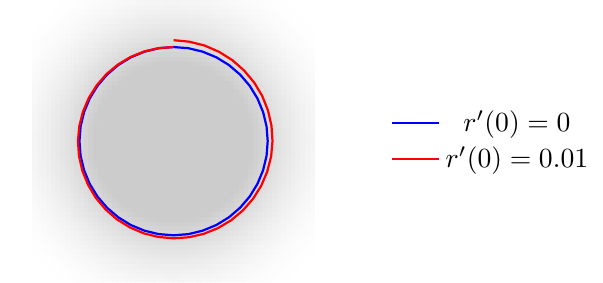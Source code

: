 \documentclass{standalone}

\usepackage{pgfplots}
\usepackage{tikz}
\usepackage{xcolor}

%used for drawing n(r)-Area
\definecolor{lGray}{gray}{0.8}
\definecolor{llGray}{gray}{0.9}
\usepgfplotslibrary{fillbetween}

\tikzset{
  ring shading/.code args={from #1 at #2 to #3 at #4}{
    \def\colin{#1}
    \def\radin{#2}
    \def\colout{#3}
    \def\radout{#4}
    \pgfmathsetmacro{\proportion}{\radin/\radout}
    \pgfmathsetmacro{\outer}{.8818cm}
    \pgfmathsetmacro{\inner}{.8818cm*\proportion}
    \pgfmathsetmacro{\innerlow}{\inner-0.01pt}
    \pgfdeclareradialshading{ring}{\pgfpoint{0cm}{0cm}}%
    {
      color(0pt)=(white);
      color(\innerlow)=(white);
      color(\inner)=(#1);
      color(\outer)=(#3)
    }
    \pgfkeysalso{/tikz/shading=ring}
  },
}

\begin{document}

\begin{tikzpicture}
    \begin{axis} [
          axis lines=none, 
          width=6cm, 
          axis equal,
          ticks = none,  
          legend style={at={(1.1,0.5)}, anchor=west, draw=none}, 
          ymin = -1.5,
          ymax = 1.5,
          xmin = -1.5, 
          xmax = 1.5, 
          zmin = 1,
          zmax = 2,
          %colorbar, 
          colormap={traditionalpm3d}{color=(white) color=(lGray) color=(lGray) color=(lGray)},
          view={0}{90}
        ]  
          \addplot3[surf, domain=-1.5:1.5, y domain=-1.5:1.5, shader=flat, samples=61, forget plot] {1 + (2-sqrt(x^2+y^2))^2};  
          %\draw [draw=none, fill=lGray] (axis cs:0,0) circle (33pt);  
          %\shade[even odd rule,ring shading={from lGray at 33pt to white at 36pt}]
            %(axis cs:0,0) circle (33pt) circle (36pt);
          %\addlegendentry{$n(r)$};
          %f'(0)=0
          \addplot [mark = none, thick, color=blue] coordinates {
            (0.0,1.0)(-0.156,0.988)(-0.309,0.951)(-0.454,0.891)(-0.588,0.809)(-0.707,0.707)(-0.809,0.588)(-0.891,0.454)(-0.951,0.309)(-0.988,0.156)(-1.0,0.0)(-0.988,-0.156)(-0.951,-0.309)(-0.891,-0.454)(-0.809,-0.588)(-0.707,-0.707)(-0.588,-0.809)(-0.454,-0.891)(-0.309,-0.951)(-0.156,-0.988)(-0.0,-1.0)(0.156,-0.988)(0.309,-0.951)(0.454,-0.891)(0.588,-0.809)(0.707,-0.707)(0.809,-0.588)(0.891,-0.454)(0.951,-0.309)(0.988,-0.156)(1.0,-0.0)(0.988,0.156)(0.951,0.309)(0.891,0.454)(0.809,0.588)(0.707,0.707)(0.588,0.809)(0.454,0.891)(0.309,0.951)(0.156,0.988)(0.0,1.0)
          };
          \addlegendentry{$r'(0) = 0$};
          
          %f'(0)=0.01
          \addplot [mark = none, thick, color=red] coordinates {
            (0.0,1.0)(-0.157,0.989)(-0.31,0.954)(-0.456,0.895)(-0.591,0.814)(-0.713,0.713)(-0.817,0.593)(-0.901,0.459)(-0.963,0.313)(-1.002,0.159)(-1.016,0.0)(-1.005,-0.159)(-0.969,-0.315)(-0.909,-0.463)(-0.827,-0.601)(-0.724,-0.724)(-0.603,-0.83)(-0.466,-0.915)(-0.318,-0.979)(-0.161,-1.018)(-0.0,-1.032)(0.162,-1.021)(0.32,-0.985)(0.471,-0.924)(0.611,-0.841)(0.736,-0.736)(0.844,-0.613)(0.931,-0.474)(0.995,-0.323)(1.036,-0.164)(1.051,-0.0)(1.04,0.165)(1.003,0.326)(0.942,0.48)(0.857,0.622)(0.75,0.75)(0.625,0.86)(0.484,0.949)(0.33,1.016)(0.167,1.057)(0.0,1.073)
          };
          \addlegendentry{$r'(0) = 0.01$};
          \draw [fill=black] (axis cs:0,100) circle (1pt);         
          
          \end{axis}   
      \end{tikzpicture}

\end{document}